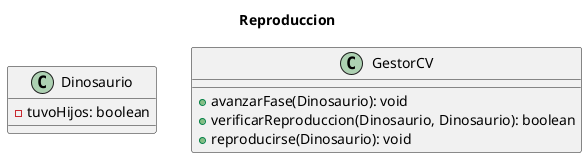 @startuml
'https://plantuml.com/class-diagram
title Reproduccion

class Dinosaurio{
    -tuvoHijos: boolean
}

class GestorCV{
    +avanzarFase(Dinosaurio): void
    +verificarReproduccion(Dinosaurio, Dinosaurio): boolean
    +reproducirse(Dinosaurio): void
}

@enduml